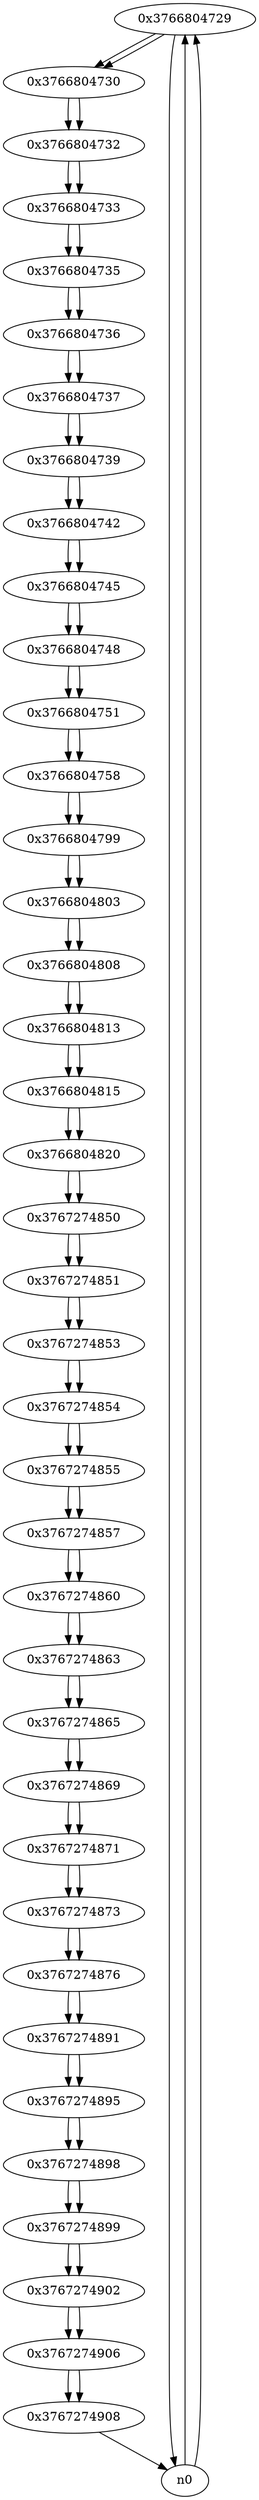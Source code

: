 digraph G{
/* nodes */
  n1 [label="0x3766804729"]
  n2 [label="0x3766804730"]
  n3 [label="0x3766804732"]
  n4 [label="0x3766804733"]
  n5 [label="0x3766804735"]
  n6 [label="0x3766804736"]
  n7 [label="0x3766804737"]
  n8 [label="0x3766804739"]
  n9 [label="0x3766804742"]
  n10 [label="0x3766804745"]
  n11 [label="0x3766804748"]
  n12 [label="0x3766804751"]
  n13 [label="0x3766804758"]
  n14 [label="0x3766804799"]
  n15 [label="0x3766804803"]
  n16 [label="0x3766804808"]
  n17 [label="0x3766804813"]
  n18 [label="0x3766804815"]
  n19 [label="0x3766804820"]
  n20 [label="0x3767274850"]
  n21 [label="0x3767274851"]
  n22 [label="0x3767274853"]
  n23 [label="0x3767274854"]
  n24 [label="0x3767274855"]
  n25 [label="0x3767274857"]
  n26 [label="0x3767274860"]
  n27 [label="0x3767274863"]
  n28 [label="0x3767274865"]
  n29 [label="0x3767274869"]
  n30 [label="0x3767274871"]
  n31 [label="0x3767274873"]
  n32 [label="0x3767274876"]
  n33 [label="0x3767274891"]
  n34 [label="0x3767274895"]
  n35 [label="0x3767274898"]
  n36 [label="0x3767274899"]
  n37 [label="0x3767274902"]
  n38 [label="0x3767274906"]
  n39 [label="0x3767274908"]
/* edges */
n1 -> n2;
n1 -> n0;
n0 -> n1;
n0 -> n1;
n2 -> n3;
n1 -> n2;
n3 -> n4;
n2 -> n3;
n4 -> n5;
n3 -> n4;
n5 -> n6;
n4 -> n5;
n6 -> n7;
n5 -> n6;
n7 -> n8;
n6 -> n7;
n8 -> n9;
n7 -> n8;
n9 -> n10;
n8 -> n9;
n10 -> n11;
n9 -> n10;
n11 -> n12;
n10 -> n11;
n12 -> n13;
n11 -> n12;
n13 -> n14;
n12 -> n13;
n14 -> n15;
n13 -> n14;
n15 -> n16;
n14 -> n15;
n16 -> n17;
n15 -> n16;
n17 -> n18;
n16 -> n17;
n18 -> n19;
n17 -> n18;
n19 -> n20;
n18 -> n19;
n20 -> n21;
n19 -> n20;
n21 -> n22;
n20 -> n21;
n22 -> n23;
n21 -> n22;
n23 -> n24;
n22 -> n23;
n24 -> n25;
n23 -> n24;
n25 -> n26;
n24 -> n25;
n26 -> n27;
n25 -> n26;
n27 -> n28;
n26 -> n27;
n28 -> n29;
n27 -> n28;
n29 -> n30;
n28 -> n29;
n30 -> n31;
n29 -> n30;
n31 -> n32;
n30 -> n31;
n32 -> n33;
n31 -> n32;
n33 -> n34;
n32 -> n33;
n34 -> n35;
n33 -> n34;
n35 -> n36;
n34 -> n35;
n36 -> n37;
n35 -> n36;
n37 -> n38;
n36 -> n37;
n38 -> n39;
n37 -> n38;
n39 -> n0;
n38 -> n39;
}
